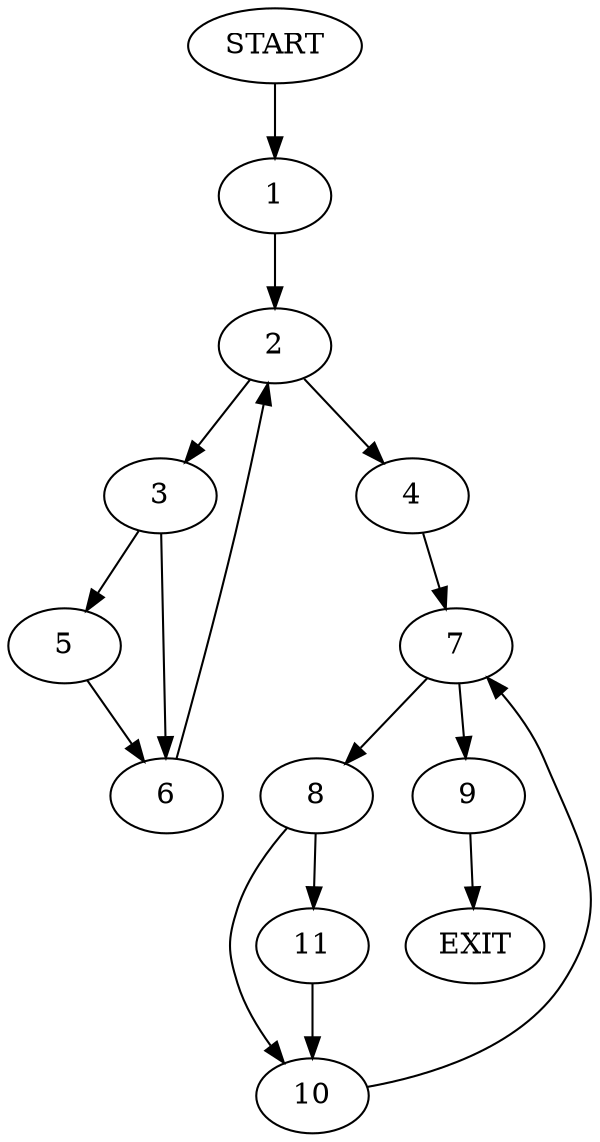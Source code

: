 digraph {
0 [label="START"]
12 [label="EXIT"]
0 -> 1
1 -> 2
2 -> 3
2 -> 4
3 -> 5
3 -> 6
4 -> 7
6 -> 2
5 -> 6
7 -> 8
7 -> 9
8 -> 10
8 -> 11
9 -> 12
10 -> 7
11 -> 10
}
